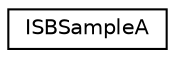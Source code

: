 digraph G
{
  edge [fontname="Helvetica",fontsize="10",labelfontname="Helvetica",labelfontsize="10"];
  node [fontname="Helvetica",fontsize="10",shape=record];
  rankdir=LR;
  Node1 [label="ISBSampleA",height=0.2,width=0.4,color="black", fillcolor="white", style="filled",URL="$df/d17/structISBSampleA.html"];
}
